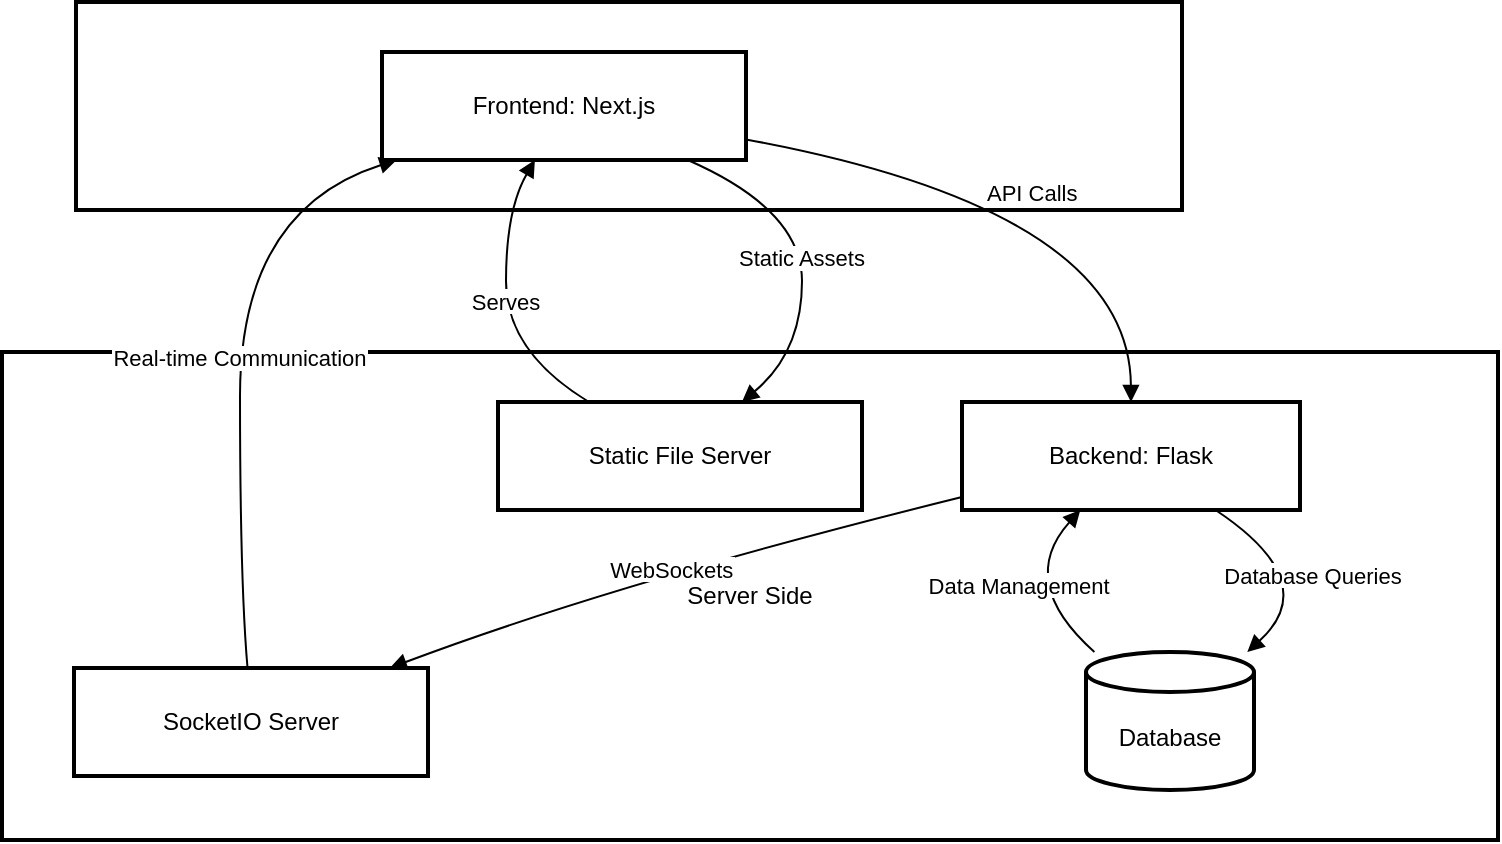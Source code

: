 <mxfile version="27.0.3">
  <diagram name="Page-1" id="ObiTWYSn51qfLnvYvxL8">
    <mxGraphModel>
      <root>
        <mxCell id="0" />
        <mxCell id="1" parent="0" />
        <mxCell id="2" value="Server Side" style="whiteSpace=wrap;strokeWidth=2;" vertex="1" parent="1">
          <mxGeometry x="8" y="183" width="748" height="244" as="geometry" />
        </mxCell>
        <mxCell id="3" value="User Interaction" style="whiteSpace=wrap;strokeWidth=2;" vertex="1" parent="1">
          <mxGeometry x="45" y="8" width="553" height="104" as="geometry" />
        </mxCell>
        <mxCell id="4" value="Frontend: Next.js" style="whiteSpace=wrap;strokeWidth=2;" vertex="1" parent="1">
          <mxGeometry x="198" y="33" width="182" height="54" as="geometry" />
        </mxCell>
        <mxCell id="5" value="Backend: Flask" style="whiteSpace=wrap;strokeWidth=2;" vertex="1" parent="1">
          <mxGeometry x="488" y="208" width="169" height="54" as="geometry" />
        </mxCell>
        <mxCell id="6" value="SocketIO Server" style="whiteSpace=wrap;strokeWidth=2;" vertex="1" parent="1">
          <mxGeometry x="44" y="341" width="177" height="54" as="geometry" />
        </mxCell>
        <mxCell id="7" value="Database" style="shape=cylinder3;boundedLbl=1;backgroundOutline=1;size=10;strokeWidth=2;whiteSpace=wrap;" vertex="1" parent="1">
          <mxGeometry x="550" y="333" width="84" height="69" as="geometry" />
        </mxCell>
        <mxCell id="8" value="Static File Server" style="whiteSpace=wrap;strokeWidth=2;" vertex="1" parent="1">
          <mxGeometry x="256" y="208" width="182" height="54" as="geometry" />
        </mxCell>
        <mxCell id="9" value="API Calls" style="curved=1;startArrow=none;endArrow=block;exitX=1;exitY=0.81;entryX=0.5;entryY=0;" edge="1" parent="1" source="4" target="5">
          <mxGeometry relative="1" as="geometry">
            <Array as="points">
              <mxPoint x="572" y="112" />
            </Array>
          </mxGeometry>
        </mxCell>
        <mxCell id="10" value="WebSockets" style="curved=1;startArrow=none;endArrow=block;exitX=0;exitY=0.88;entryX=0.9;entryY=-0.01;" edge="1" parent="1" source="5" target="6">
          <mxGeometry relative="1" as="geometry">
            <Array as="points">
              <mxPoint x="316" y="298" />
            </Array>
          </mxGeometry>
        </mxCell>
        <mxCell id="11" value="Real-time Communication" style="curved=1;startArrow=none;endArrow=block;exitX=0.49;exitY=-0.01;entryX=0.04;entryY=1;" edge="1" parent="1" source="6" target="4">
          <mxGeometry relative="1" as="geometry">
            <Array as="points">
              <mxPoint x="127" y="298" />
              <mxPoint x="127" y="112" />
            </Array>
          </mxGeometry>
        </mxCell>
        <mxCell id="12" value="Database Queries" style="curved=1;startArrow=none;endArrow=block;exitX=0.75;exitY=1;entryX=0.96;entryY=0;" edge="1" parent="1" source="5" target="7">
          <mxGeometry relative="1" as="geometry">
            <Array as="points">
              <mxPoint x="669" y="298" />
            </Array>
          </mxGeometry>
        </mxCell>
        <mxCell id="13" value="Data Management" style="curved=1;startArrow=none;endArrow=block;exitX=0.05;exitY=0;entryX=0.35;entryY=1;" edge="1" parent="1" source="7" target="5">
          <mxGeometry relative="1" as="geometry">
            <Array as="points">
              <mxPoint x="515" y="298" />
            </Array>
          </mxGeometry>
        </mxCell>
        <mxCell id="14" value="Static Assets" style="curved=1;startArrow=none;endArrow=block;exitX=0.84;exitY=1;entryX=0.67;entryY=0;" edge="1" parent="1" source="4" target="8">
          <mxGeometry relative="1" as="geometry">
            <Array as="points">
              <mxPoint x="408" y="112" />
              <mxPoint x="408" y="183" />
            </Array>
          </mxGeometry>
        </mxCell>
        <mxCell id="15" value="Serves" style="curved=1;startArrow=none;endArrow=block;exitX=0.25;exitY=0;entryX=0.42;entryY=1;" edge="1" parent="1" source="8" target="4">
          <mxGeometry relative="1" as="geometry">
            <Array as="points">
              <mxPoint x="260" y="183" />
              <mxPoint x="260" y="112" />
            </Array>
          </mxGeometry>
        </mxCell>
      </root>
    </mxGraphModel>
  </diagram>
</mxfile>
